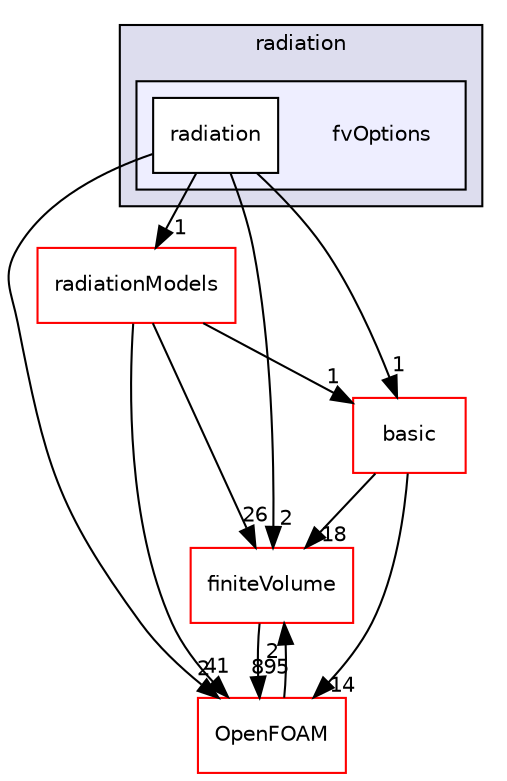 digraph "src/thermophysicalModels/radiation/fvOptions" {
  bgcolor=transparent;
  compound=true
  node [ fontsize="10", fontname="Helvetica"];
  edge [ labelfontsize="10", labelfontname="Helvetica"];
  subgraph clusterdir_372f5e43f50c30dcf3bbe70654c3d27a {
    graph [ bgcolor="#ddddee", pencolor="black", label="radiation" fontname="Helvetica", fontsize="10", URL="dir_372f5e43f50c30dcf3bbe70654c3d27a.html"]
  subgraph clusterdir_f00adc80fc37f2056880ee24b13d5397 {
    graph [ bgcolor="#eeeeff", pencolor="black", label="" URL="dir_f00adc80fc37f2056880ee24b13d5397.html"];
    dir_f00adc80fc37f2056880ee24b13d5397 [shape=plaintext label="fvOptions"];
    dir_b4efe5c16ddb6b59c7711be2fff5023e [shape=box label="radiation" color="black" fillcolor="white" style="filled" URL="dir_b4efe5c16ddb6b59c7711be2fff5023e.html"];
  }
  }
  dir_9bd15774b555cf7259a6fa18f99fe99b [shape=box label="finiteVolume" color="red" URL="dir_9bd15774b555cf7259a6fa18f99fe99b.html"];
  dir_23cbc874b5ea49089939faa93b6f03ce [shape=box label="radiationModels" color="red" URL="dir_23cbc874b5ea49089939faa93b6f03ce.html"];
  dir_c5473ff19b20e6ec4dfe5c310b3778a8 [shape=box label="OpenFOAM" color="red" URL="dir_c5473ff19b20e6ec4dfe5c310b3778a8.html"];
  dir_38cb9973e0eaf6834e10b18bff965c4b [shape=box label="basic" color="red" URL="dir_38cb9973e0eaf6834e10b18bff965c4b.html"];
  dir_9bd15774b555cf7259a6fa18f99fe99b->dir_c5473ff19b20e6ec4dfe5c310b3778a8 [headlabel="895", labeldistance=1.5 headhref="dir_000814_002151.html"];
  dir_b4efe5c16ddb6b59c7711be2fff5023e->dir_9bd15774b555cf7259a6fa18f99fe99b [headlabel="2", labeldistance=1.5 headhref="dir_003730_000814.html"];
  dir_b4efe5c16ddb6b59c7711be2fff5023e->dir_23cbc874b5ea49089939faa93b6f03ce [headlabel="1", labeldistance=1.5 headhref="dir_003730_003453.html"];
  dir_b4efe5c16ddb6b59c7711be2fff5023e->dir_c5473ff19b20e6ec4dfe5c310b3778a8 [headlabel="2", labeldistance=1.5 headhref="dir_003730_002151.html"];
  dir_b4efe5c16ddb6b59c7711be2fff5023e->dir_38cb9973e0eaf6834e10b18bff965c4b [headlabel="1", labeldistance=1.5 headhref="dir_003730_003668.html"];
  dir_23cbc874b5ea49089939faa93b6f03ce->dir_9bd15774b555cf7259a6fa18f99fe99b [headlabel="26", labeldistance=1.5 headhref="dir_003453_000814.html"];
  dir_23cbc874b5ea49089939faa93b6f03ce->dir_c5473ff19b20e6ec4dfe5c310b3778a8 [headlabel="41", labeldistance=1.5 headhref="dir_003453_002151.html"];
  dir_23cbc874b5ea49089939faa93b6f03ce->dir_38cb9973e0eaf6834e10b18bff965c4b [headlabel="1", labeldistance=1.5 headhref="dir_003453_003668.html"];
  dir_c5473ff19b20e6ec4dfe5c310b3778a8->dir_9bd15774b555cf7259a6fa18f99fe99b [headlabel="2", labeldistance=1.5 headhref="dir_002151_000814.html"];
  dir_38cb9973e0eaf6834e10b18bff965c4b->dir_9bd15774b555cf7259a6fa18f99fe99b [headlabel="18", labeldistance=1.5 headhref="dir_003668_000814.html"];
  dir_38cb9973e0eaf6834e10b18bff965c4b->dir_c5473ff19b20e6ec4dfe5c310b3778a8 [headlabel="14", labeldistance=1.5 headhref="dir_003668_002151.html"];
}
